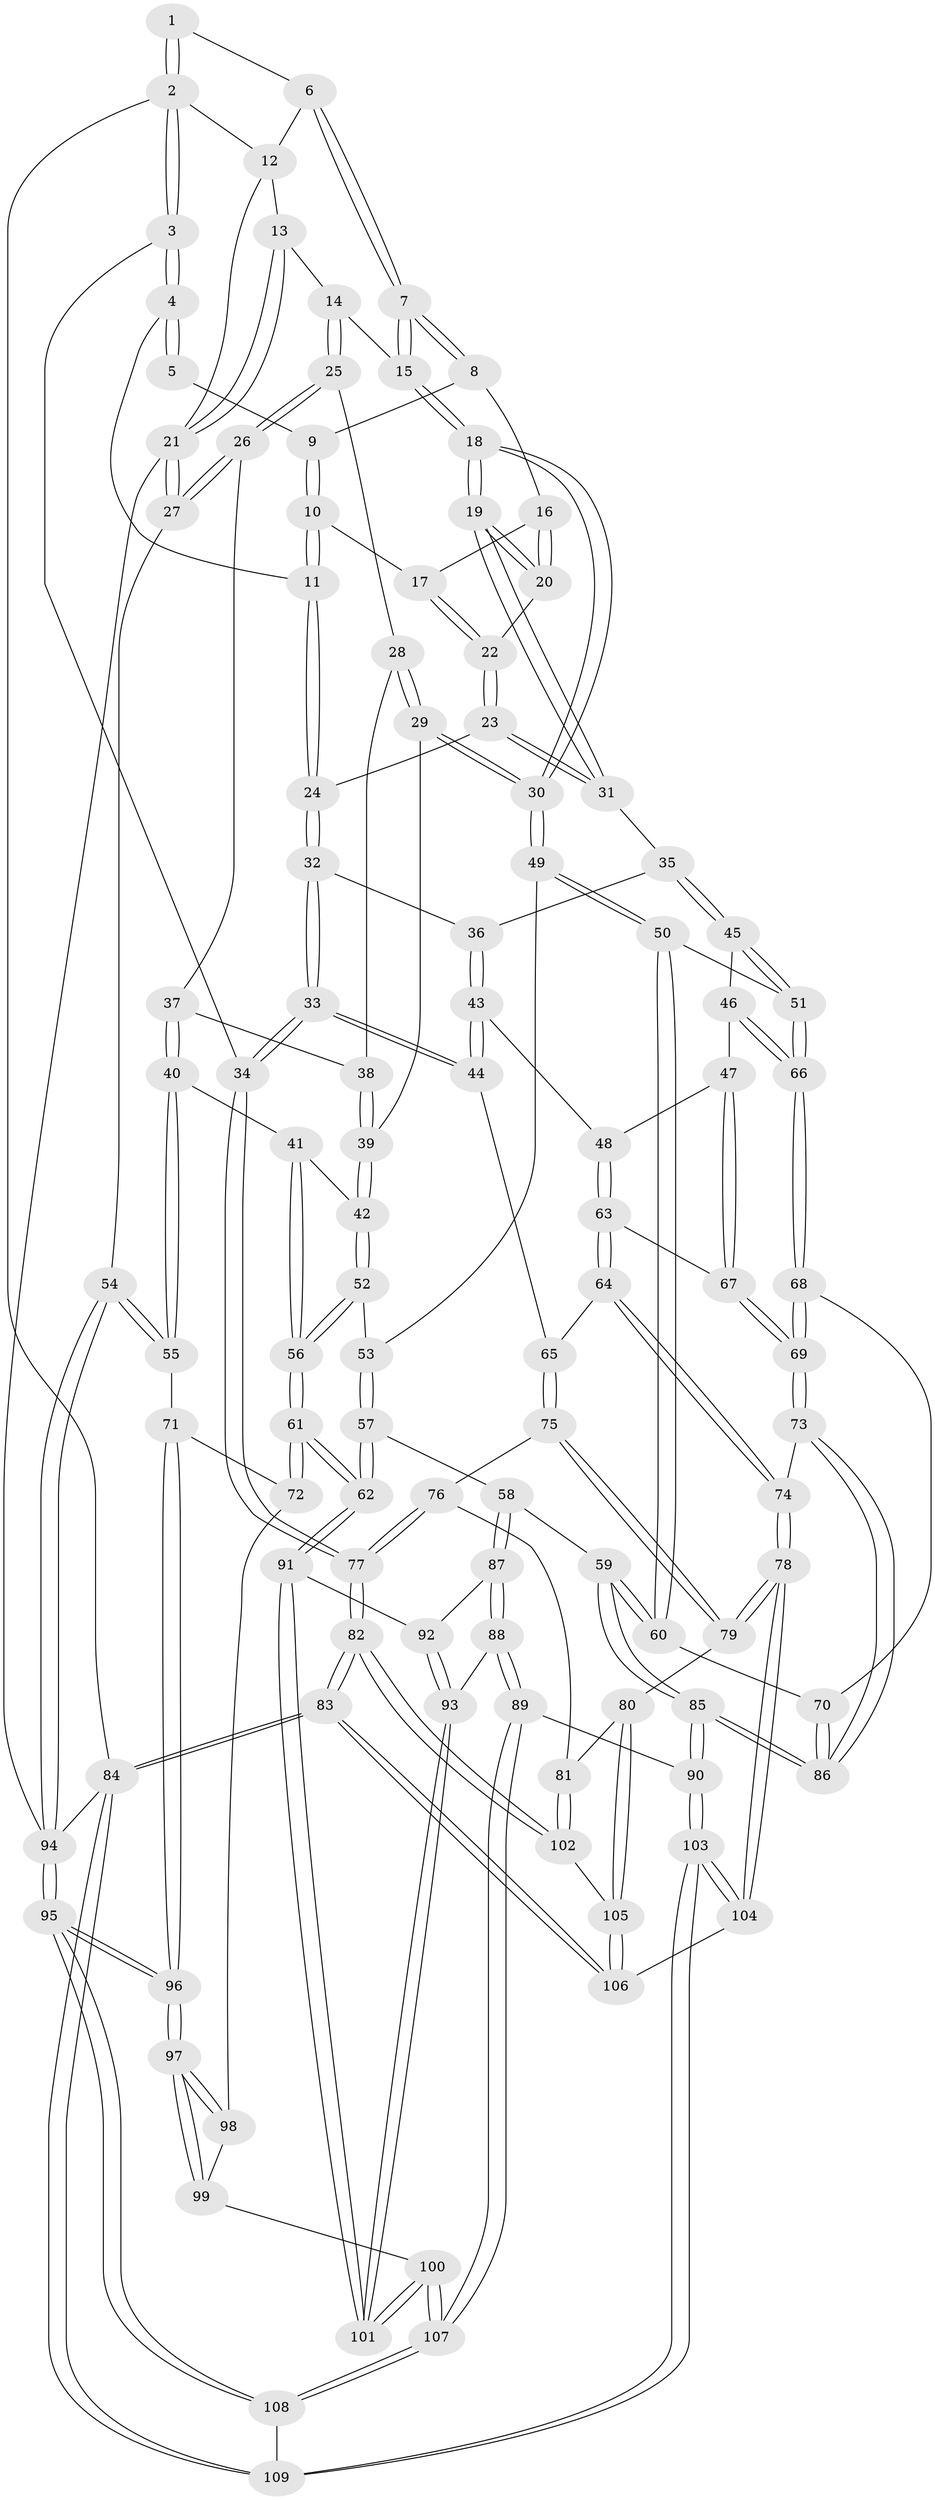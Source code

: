 // Generated by graph-tools (version 1.1) at 2025/11/02/27/25 16:11:53]
// undirected, 109 vertices, 269 edges
graph export_dot {
graph [start="1"]
  node [color=gray90,style=filled];
  1 [pos="+0.2944186840897499+0"];
  2 [pos="+0+0"];
  3 [pos="+0+0.08632002082222605"];
  4 [pos="+0.007296920291017404+0.14052290096947045"];
  5 [pos="+0.2585965333751186+0"];
  6 [pos="+0.5646755630205074+0"];
  7 [pos="+0.5586139057767608+0.029676217249307812"];
  8 [pos="+0.4278934355197024+0.09571970107454857"];
  9 [pos="+0.26397434943750503+0.018287156450252175"];
  10 [pos="+0.2628411116936873+0.1272687503339583"];
  11 [pos="+0.16238481072401886+0.1958191166413229"];
  12 [pos="+0.7621757159444089+0"];
  13 [pos="+0.8678985898873959+0.10427872983372445"];
  14 [pos="+0.8691366452467182+0.12566974614929857"];
  15 [pos="+0.5824711402211606+0.09527633600713814"];
  16 [pos="+0.39729526669888204+0.11753395536774798"];
  17 [pos="+0.3001023928091874+0.14116327322357208"];
  18 [pos="+0.5945939873123772+0.3368631328985094"];
  19 [pos="+0.5332941484520916+0.3367055679803546"];
  20 [pos="+0.39851603979747197+0.22882144961166684"];
  21 [pos="+1+0"];
  22 [pos="+0.3372813599784397+0.21919241165147732"];
  23 [pos="+0.30867625827656375+0.26953696616522316"];
  24 [pos="+0.19927985645254395+0.2800306966679997"];
  25 [pos="+0.9047675077223887+0.192555386803244"];
  26 [pos="+1+0.25351956887760785"];
  27 [pos="+1+0.25147609342722127"];
  28 [pos="+0.7753679480829943+0.3037286639626108"];
  29 [pos="+0.6532296568045781+0.34968067788170354"];
  30 [pos="+0.608675902408143+0.35100967571105185"];
  31 [pos="+0.40091501956712294+0.3743424991135094"];
  32 [pos="+0.19667203600525784+0.32219979171447943"];
  33 [pos="+0+0.46116163671464677"];
  34 [pos="+0+0.44651415425223917"];
  35 [pos="+0.3484068546663654+0.4131618215458974"];
  36 [pos="+0.2373889227200099+0.39784651940059645"];
  37 [pos="+0.9267715228414851+0.4215981758777536"];
  38 [pos="+0.9146160625919552+0.419375057576908"];
  39 [pos="+0.8147088502683054+0.48596344509992556"];
  40 [pos="+0.9423701632213966+0.5706713088775135"];
  41 [pos="+0.8280061857368578+0.5188068372448766"];
  42 [pos="+0.8253073295058836+0.5144495617890845"];
  43 [pos="+0.16028832275270768+0.5182942556682835"];
  44 [pos="+0.060561029081149444+0.5462013583544799"];
  45 [pos="+0.3482227701790535+0.5412830373397495"];
  46 [pos="+0.29726699201362583+0.5681648703587833"];
  47 [pos="+0.2743151040981588+0.5705258335183249"];
  48 [pos="+0.25562164338168214+0.5682400529709511"];
  49 [pos="+0.6043264756604659+0.390746092685615"];
  50 [pos="+0.43611192906925417+0.5824429277340128"];
  51 [pos="+0.4175871931813379+0.5780103743435192"];
  52 [pos="+0.7077927196579551+0.5621983636809486"];
  53 [pos="+0.636953586780615+0.5246580934130672"];
  54 [pos="+1+0.6446486350355867"];
  55 [pos="+1+0.6502438875253689"];
  56 [pos="+0.7763204659757346+0.6199432835516794"];
  57 [pos="+0.598180475911263+0.690555329367974"];
  58 [pos="+0.5635799714939637+0.7130345856063981"];
  59 [pos="+0.5457651898309316+0.7133178834494404"];
  60 [pos="+0.48400781029006373+0.6746655249309627"];
  61 [pos="+0.8104912638269944+0.7314814504534752"];
  62 [pos="+0.7995164513853813+0.7363279574979321"];
  63 [pos="+0.21787016783224789+0.6617445357064152"];
  64 [pos="+0.19983300412430444+0.6850327867145045"];
  65 [pos="+0.08357145777210322+0.6070062025724827"];
  66 [pos="+0.33293784817558253+0.6880996967934685"];
  67 [pos="+0.27141285205208243+0.657490803615694"];
  68 [pos="+0.3284504953312465+0.7330136217486006"];
  69 [pos="+0.3203198860559105+0.7428801140276832"];
  70 [pos="+0.42246144443054195+0.6991349071906686"];
  71 [pos="+0.9025747338486083+0.7154387394783678"];
  72 [pos="+0.8149961909085975+0.7317236666839467"];
  73 [pos="+0.31420269297258874+0.7544210004636593"];
  74 [pos="+0.23401025109451765+0.7800660851029949"];
  75 [pos="+0.07996989668867086+0.6678839841459565"];
  76 [pos="+0.051498491348101215+0.7196730966387371"];
  77 [pos="+0+0.7854150725867594"];
  78 [pos="+0.2121478759098769+0.8047381543283115"];
  79 [pos="+0.1674737099358431+0.8001568601374772"];
  80 [pos="+0.1653540349394796+0.8007249188363122"];
  81 [pos="+0.06216778069912566+0.8095253023426426"];
  82 [pos="+0+0.9269183344463972"];
  83 [pos="+0+1"];
  84 [pos="+0+1"];
  85 [pos="+0.42550699870729397+0.8652901201385031"];
  86 [pos="+0.414415031030225+0.8538669576197535"];
  87 [pos="+0.5690686615294178+0.7288592420843668"];
  88 [pos="+0.5934658456039704+0.8873317611419138"];
  89 [pos="+0.5629442109484245+0.9189997058867951"];
  90 [pos="+0.4283354140147128+0.9096882362676015"];
  91 [pos="+0.7895920205759893+0.7546451847582172"];
  92 [pos="+0.6561439698731264+0.8156776499676021"];
  93 [pos="+0.6728659895089891+0.8865300291469054"];
  94 [pos="+1+1"];
  95 [pos="+1+1"];
  96 [pos="+0.9864228417672325+1"];
  97 [pos="+0.9215989315687266+0.9733176551355646"];
  98 [pos="+0.8279145557573984+0.7780232182088115"];
  99 [pos="+0.8441339777733112+0.9425623542041258"];
  100 [pos="+0.7360139983267734+0.9303491259615172"];
  101 [pos="+0.72595392439987+0.9028759195769094"];
  102 [pos="+0.040469906012961056+0.8251535970320351"];
  103 [pos="+0.2915992075844604+1"];
  104 [pos="+0.2441070740273509+1"];
  105 [pos="+0.09553486808848553+0.906535331037683"];
  106 [pos="+0.09786797494633047+0.9207305753951237"];
  107 [pos="+0.6588780057377197+1"];
  108 [pos="+0.6552026534956732+1"];
  109 [pos="+0.2839562386726184+1"];
  1 -- 2;
  1 -- 2;
  1 -- 6;
  2 -- 3;
  2 -- 3;
  2 -- 12;
  2 -- 84;
  3 -- 4;
  3 -- 4;
  3 -- 34;
  4 -- 5;
  4 -- 5;
  4 -- 11;
  5 -- 9;
  6 -- 7;
  6 -- 7;
  6 -- 12;
  7 -- 8;
  7 -- 8;
  7 -- 15;
  7 -- 15;
  8 -- 9;
  8 -- 16;
  9 -- 10;
  9 -- 10;
  10 -- 11;
  10 -- 11;
  10 -- 17;
  11 -- 24;
  11 -- 24;
  12 -- 13;
  12 -- 21;
  13 -- 14;
  13 -- 21;
  13 -- 21;
  14 -- 15;
  14 -- 25;
  14 -- 25;
  15 -- 18;
  15 -- 18;
  16 -- 17;
  16 -- 20;
  16 -- 20;
  17 -- 22;
  17 -- 22;
  18 -- 19;
  18 -- 19;
  18 -- 30;
  18 -- 30;
  19 -- 20;
  19 -- 20;
  19 -- 31;
  19 -- 31;
  20 -- 22;
  21 -- 27;
  21 -- 27;
  21 -- 94;
  22 -- 23;
  22 -- 23;
  23 -- 24;
  23 -- 31;
  23 -- 31;
  24 -- 32;
  24 -- 32;
  25 -- 26;
  25 -- 26;
  25 -- 28;
  26 -- 27;
  26 -- 27;
  26 -- 37;
  27 -- 54;
  28 -- 29;
  28 -- 29;
  28 -- 38;
  29 -- 30;
  29 -- 30;
  29 -- 39;
  30 -- 49;
  30 -- 49;
  31 -- 35;
  32 -- 33;
  32 -- 33;
  32 -- 36;
  33 -- 34;
  33 -- 34;
  33 -- 44;
  33 -- 44;
  34 -- 77;
  34 -- 77;
  35 -- 36;
  35 -- 45;
  35 -- 45;
  36 -- 43;
  36 -- 43;
  37 -- 38;
  37 -- 40;
  37 -- 40;
  38 -- 39;
  38 -- 39;
  39 -- 42;
  39 -- 42;
  40 -- 41;
  40 -- 55;
  40 -- 55;
  41 -- 42;
  41 -- 56;
  41 -- 56;
  42 -- 52;
  42 -- 52;
  43 -- 44;
  43 -- 44;
  43 -- 48;
  44 -- 65;
  45 -- 46;
  45 -- 51;
  45 -- 51;
  46 -- 47;
  46 -- 66;
  46 -- 66;
  47 -- 48;
  47 -- 67;
  47 -- 67;
  48 -- 63;
  48 -- 63;
  49 -- 50;
  49 -- 50;
  49 -- 53;
  50 -- 51;
  50 -- 60;
  50 -- 60;
  51 -- 66;
  51 -- 66;
  52 -- 53;
  52 -- 56;
  52 -- 56;
  53 -- 57;
  53 -- 57;
  54 -- 55;
  54 -- 55;
  54 -- 94;
  54 -- 94;
  55 -- 71;
  56 -- 61;
  56 -- 61;
  57 -- 58;
  57 -- 62;
  57 -- 62;
  58 -- 59;
  58 -- 87;
  58 -- 87;
  59 -- 60;
  59 -- 60;
  59 -- 85;
  59 -- 85;
  60 -- 70;
  61 -- 62;
  61 -- 62;
  61 -- 72;
  61 -- 72;
  62 -- 91;
  62 -- 91;
  63 -- 64;
  63 -- 64;
  63 -- 67;
  64 -- 65;
  64 -- 74;
  64 -- 74;
  65 -- 75;
  65 -- 75;
  66 -- 68;
  66 -- 68;
  67 -- 69;
  67 -- 69;
  68 -- 69;
  68 -- 69;
  68 -- 70;
  69 -- 73;
  69 -- 73;
  70 -- 86;
  70 -- 86;
  71 -- 72;
  71 -- 96;
  71 -- 96;
  72 -- 98;
  73 -- 74;
  73 -- 86;
  73 -- 86;
  74 -- 78;
  74 -- 78;
  75 -- 76;
  75 -- 79;
  75 -- 79;
  76 -- 77;
  76 -- 77;
  76 -- 81;
  77 -- 82;
  77 -- 82;
  78 -- 79;
  78 -- 79;
  78 -- 104;
  78 -- 104;
  79 -- 80;
  80 -- 81;
  80 -- 105;
  80 -- 105;
  81 -- 102;
  81 -- 102;
  82 -- 83;
  82 -- 83;
  82 -- 102;
  82 -- 102;
  83 -- 84;
  83 -- 84;
  83 -- 106;
  83 -- 106;
  84 -- 109;
  84 -- 109;
  84 -- 94;
  85 -- 86;
  85 -- 86;
  85 -- 90;
  85 -- 90;
  87 -- 88;
  87 -- 88;
  87 -- 92;
  88 -- 89;
  88 -- 89;
  88 -- 93;
  89 -- 90;
  89 -- 107;
  89 -- 107;
  90 -- 103;
  90 -- 103;
  91 -- 92;
  91 -- 101;
  91 -- 101;
  92 -- 93;
  92 -- 93;
  93 -- 101;
  93 -- 101;
  94 -- 95;
  94 -- 95;
  95 -- 96;
  95 -- 96;
  95 -- 108;
  95 -- 108;
  96 -- 97;
  96 -- 97;
  97 -- 98;
  97 -- 98;
  97 -- 99;
  97 -- 99;
  98 -- 99;
  99 -- 100;
  100 -- 101;
  100 -- 101;
  100 -- 107;
  100 -- 107;
  102 -- 105;
  103 -- 104;
  103 -- 104;
  103 -- 109;
  103 -- 109;
  104 -- 106;
  105 -- 106;
  105 -- 106;
  107 -- 108;
  107 -- 108;
  108 -- 109;
}
